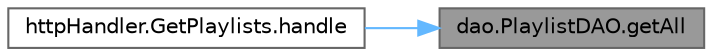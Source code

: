 digraph "dao.PlaylistDAO.getAll"
{
 // LATEX_PDF_SIZE
  bgcolor="transparent";
  edge [fontname=Helvetica,fontsize=10,labelfontname=Helvetica,labelfontsize=10];
  node [fontname=Helvetica,fontsize=10,shape=box,height=0.2,width=0.4];
  rankdir="RL";
  Node1 [label="dao.PlaylistDAO.getAll",height=0.2,width=0.4,color="gray40", fillcolor="grey60", style="filled", fontcolor="black",tooltip=" "];
  Node1 -> Node2 [dir="back",color="steelblue1",style="solid"];
  Node2 [label="httpHandler.GetPlaylists.handle",height=0.2,width=0.4,color="grey40", fillcolor="white", style="filled",URL="$classhttp_handler_1_1_get_playlists.html#a5f434d7421a21ba7f4f6dbc25357e0c4",tooltip=" "];
}
